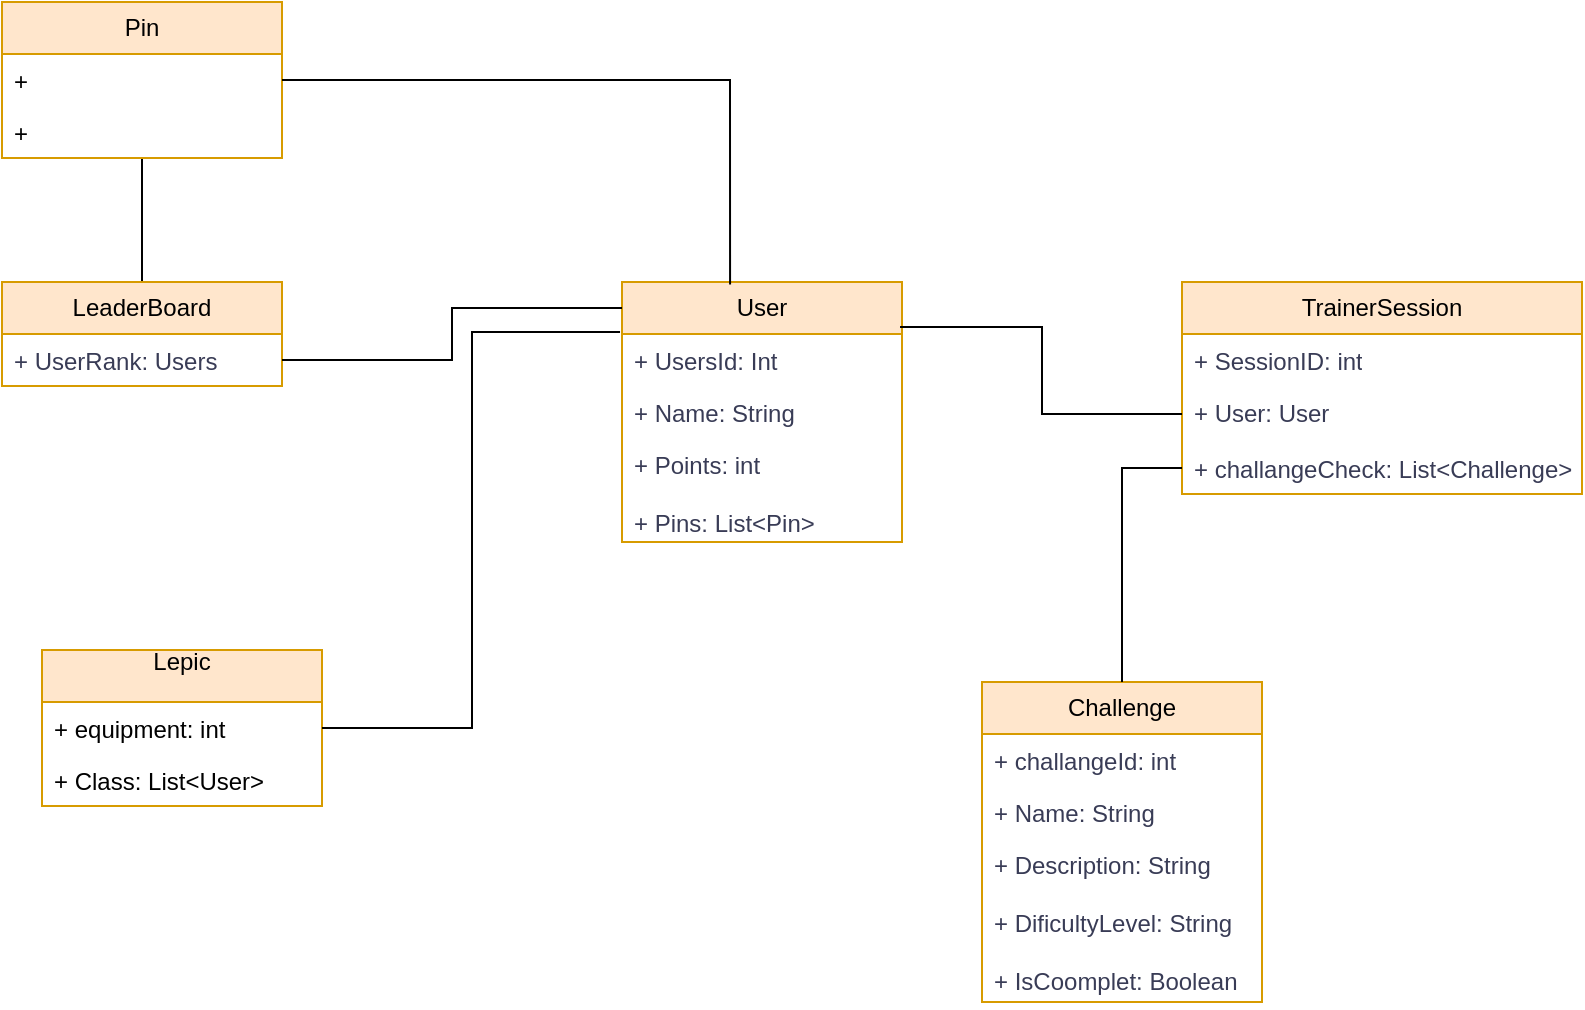 <mxfile version="24.4.8" type="github">
  <diagram id="C5RBs43oDa-KdzZeNtuy" name="Page-1">
    <mxGraphModel dx="3361" dy="4009" grid="1" gridSize="10" guides="1" tooltips="1" connect="1" arrows="1" fold="1" page="1" pageScale="1" pageWidth="827" pageHeight="1169" math="0" shadow="0">
      <root>
        <mxCell id="WIyWlLk6GJQsqaUBKTNV-0" />
        <mxCell id="WIyWlLk6GJQsqaUBKTNV-1" parent="WIyWlLk6GJQsqaUBKTNV-0" />
        <mxCell id="fk5A66dQUuhc27mmWUz8-0" value="User" style="swimlane;fontStyle=0;childLayout=stackLayout;horizontal=1;startSize=26;fillColor=#ffe6cc;horizontalStack=0;resizeParent=1;resizeParentMax=0;resizeLast=0;collapsible=1;marginBottom=0;whiteSpace=wrap;html=1;labelBackgroundColor=none;strokeColor=#d79b00;" parent="WIyWlLk6GJQsqaUBKTNV-1" vertex="1">
          <mxGeometry x="-1580" y="-2310" width="140" height="130" as="geometry" />
        </mxCell>
        <mxCell id="fk5A66dQUuhc27mmWUz8-1" value="+ UsersId: Int" style="text;strokeColor=none;fillColor=none;align=left;verticalAlign=top;spacingLeft=4;spacingRight=4;overflow=hidden;rotatable=0;points=[[0,0.5],[1,0.5]];portConstraint=eastwest;whiteSpace=wrap;html=1;labelBackgroundColor=none;fontColor=#393C56;" parent="fk5A66dQUuhc27mmWUz8-0" vertex="1">
          <mxGeometry y="26" width="140" height="26" as="geometry" />
        </mxCell>
        <mxCell id="fk5A66dQUuhc27mmWUz8-2" value="+ Name: String" style="text;strokeColor=none;fillColor=none;align=left;verticalAlign=top;spacingLeft=4;spacingRight=4;overflow=hidden;rotatable=0;points=[[0,0.5],[1,0.5]];portConstraint=eastwest;whiteSpace=wrap;html=1;labelBackgroundColor=none;fontColor=#393C56;" parent="fk5A66dQUuhc27mmWUz8-0" vertex="1">
          <mxGeometry y="52" width="140" height="26" as="geometry" />
        </mxCell>
        <mxCell id="fk5A66dQUuhc27mmWUz8-3" value="+ Points: int&lt;div&gt;&lt;br&gt;&lt;/div&gt;&lt;div&gt;+ Pins: List&amp;lt;Pin&amp;gt;&lt;div&gt;&lt;br&gt;&lt;/div&gt;&lt;/div&gt;" style="text;strokeColor=none;fillColor=none;align=left;verticalAlign=top;spacingLeft=4;spacingRight=4;overflow=hidden;rotatable=0;points=[[0,0.5],[1,0.5]];portConstraint=eastwest;whiteSpace=wrap;html=1;labelBackgroundColor=none;fontColor=#393C56;" parent="fk5A66dQUuhc27mmWUz8-0" vertex="1">
          <mxGeometry y="78" width="140" height="52" as="geometry" />
        </mxCell>
        <mxCell id="RrUC9_B6qjAz67yPAkb7-14" style="edgeStyle=orthogonalEdgeStyle;rounded=0;orthogonalLoop=1;jettySize=auto;html=1;endArrow=none;endFill=0;" edge="1" parent="WIyWlLk6GJQsqaUBKTNV-1" source="fk5A66dQUuhc27mmWUz8-4" target="RrUC9_B6qjAz67yPAkb7-8">
          <mxGeometry relative="1" as="geometry" />
        </mxCell>
        <mxCell id="fk5A66dQUuhc27mmWUz8-4" value="LeaderBoard" style="swimlane;fontStyle=0;childLayout=stackLayout;horizontal=1;startSize=26;fillColor=#ffe6cc;horizontalStack=0;resizeParent=1;resizeParentMax=0;resizeLast=0;collapsible=1;marginBottom=0;whiteSpace=wrap;html=1;labelBackgroundColor=none;strokeColor=#d79b00;" parent="WIyWlLk6GJQsqaUBKTNV-1" vertex="1">
          <mxGeometry x="-1890" y="-2310" width="140" height="52" as="geometry" />
        </mxCell>
        <mxCell id="fk5A66dQUuhc27mmWUz8-5" value="+ UserRank: Users" style="text;strokeColor=none;fillColor=none;align=left;verticalAlign=top;spacingLeft=4;spacingRight=4;overflow=hidden;rotatable=0;points=[[0,0.5],[1,0.5]];portConstraint=eastwest;whiteSpace=wrap;html=1;labelBackgroundColor=none;fontColor=#393C56;" parent="fk5A66dQUuhc27mmWUz8-4" vertex="1">
          <mxGeometry y="26" width="140" height="26" as="geometry" />
        </mxCell>
        <mxCell id="fk5A66dQUuhc27mmWUz8-8" value="TrainerSession" style="swimlane;fontStyle=0;childLayout=stackLayout;horizontal=1;startSize=26;fillColor=#ffe6cc;horizontalStack=0;resizeParent=1;resizeParentMax=0;resizeLast=0;collapsible=1;marginBottom=0;whiteSpace=wrap;html=1;labelBackgroundColor=none;strokeColor=#d79b00;" parent="WIyWlLk6GJQsqaUBKTNV-1" vertex="1">
          <mxGeometry x="-1300" y="-2310" width="200" height="106" as="geometry" />
        </mxCell>
        <mxCell id="fk5A66dQUuhc27mmWUz8-9" value="+ SessionID: int" style="text;strokeColor=none;fillColor=none;align=left;verticalAlign=top;spacingLeft=4;spacingRight=4;overflow=hidden;rotatable=0;points=[[0,0.5],[1,0.5]];portConstraint=eastwest;whiteSpace=wrap;html=1;labelBackgroundColor=none;fontColor=#393C56;" parent="fk5A66dQUuhc27mmWUz8-8" vertex="1">
          <mxGeometry y="26" width="200" height="26" as="geometry" />
        </mxCell>
        <mxCell id="fk5A66dQUuhc27mmWUz8-10" value="+ User: User" style="text;strokeColor=none;fillColor=none;align=left;verticalAlign=top;spacingLeft=4;spacingRight=4;overflow=hidden;rotatable=0;points=[[0,0.5],[1,0.5]];portConstraint=eastwest;whiteSpace=wrap;html=1;labelBackgroundColor=none;fontColor=#393C56;" parent="fk5A66dQUuhc27mmWUz8-8" vertex="1">
          <mxGeometry y="52" width="200" height="28" as="geometry" />
        </mxCell>
        <mxCell id="fk5A66dQUuhc27mmWUz8-11" value="+ challangeCheck: List&amp;lt;Challenge&amp;gt;" style="text;strokeColor=none;fillColor=none;align=left;verticalAlign=top;spacingLeft=4;spacingRight=4;overflow=hidden;rotatable=0;points=[[0,0.5],[1,0.5]];portConstraint=eastwest;whiteSpace=wrap;html=1;labelBackgroundColor=none;fontColor=#393C56;" parent="fk5A66dQUuhc27mmWUz8-8" vertex="1">
          <mxGeometry y="80" width="200" height="26" as="geometry" />
        </mxCell>
        <mxCell id="fk5A66dQUuhc27mmWUz8-12" value="Challenge" style="swimlane;fontStyle=0;childLayout=stackLayout;horizontal=1;startSize=26;fillColor=#ffe6cc;horizontalStack=0;resizeParent=1;resizeParentMax=0;resizeLast=0;collapsible=1;marginBottom=0;whiteSpace=wrap;html=1;labelBackgroundColor=none;strokeColor=#d79b00;" parent="WIyWlLk6GJQsqaUBKTNV-1" vertex="1">
          <mxGeometry x="-1400" y="-2110" width="140" height="160" as="geometry" />
        </mxCell>
        <mxCell id="fk5A66dQUuhc27mmWUz8-13" value="+ challangeId: int" style="text;strokeColor=none;fillColor=none;align=left;verticalAlign=top;spacingLeft=4;spacingRight=4;overflow=hidden;rotatable=0;points=[[0,0.5],[1,0.5]];portConstraint=eastwest;whiteSpace=wrap;html=1;labelBackgroundColor=none;fontColor=#393C56;" parent="fk5A66dQUuhc27mmWUz8-12" vertex="1">
          <mxGeometry y="26" width="140" height="26" as="geometry" />
        </mxCell>
        <mxCell id="fk5A66dQUuhc27mmWUz8-14" value="+ Name: String" style="text;strokeColor=none;fillColor=none;align=left;verticalAlign=top;spacingLeft=4;spacingRight=4;overflow=hidden;rotatable=0;points=[[0,0.5],[1,0.5]];portConstraint=eastwest;whiteSpace=wrap;html=1;labelBackgroundColor=none;fontColor=#393C56;" parent="fk5A66dQUuhc27mmWUz8-12" vertex="1">
          <mxGeometry y="52" width="140" height="26" as="geometry" />
        </mxCell>
        <mxCell id="fk5A66dQUuhc27mmWUz8-15" value="+ Description: String&lt;div&gt;&lt;br&gt;&lt;/div&gt;&lt;div&gt;+ DificultyLevel: String&lt;br&gt;&lt;/div&gt;&lt;div&gt;&lt;br&gt;&lt;/div&gt;&lt;div&gt;+ IsCoomplet: Boolean&lt;br&gt;&lt;/div&gt;" style="text;strokeColor=none;fillColor=none;align=left;verticalAlign=top;spacingLeft=4;spacingRight=4;overflow=hidden;rotatable=0;points=[[0,0.5],[1,0.5]];portConstraint=eastwest;whiteSpace=wrap;html=1;labelBackgroundColor=none;fontColor=#393C56;" parent="fk5A66dQUuhc27mmWUz8-12" vertex="1">
          <mxGeometry y="78" width="140" height="82" as="geometry" />
        </mxCell>
        <mxCell id="fk5A66dQUuhc27mmWUz8-16" style="edgeStyle=orthogonalEdgeStyle;rounded=0;orthogonalLoop=1;jettySize=auto;html=1;entryX=0.5;entryY=0;entryDx=0;entryDy=0;fontColor=#393C56;endArrow=none;endFill=0;" parent="WIyWlLk6GJQsqaUBKTNV-1" source="fk5A66dQUuhc27mmWUz8-11" target="fk5A66dQUuhc27mmWUz8-12" edge="1">
          <mxGeometry relative="1" as="geometry" />
        </mxCell>
        <mxCell id="fk5A66dQUuhc27mmWUz8-17" style="edgeStyle=orthogonalEdgeStyle;rounded=0;orthogonalLoop=1;jettySize=auto;html=1;entryX=0.993;entryY=0.173;entryDx=0;entryDy=0;entryPerimeter=0;fontColor=#393C56;endArrow=none;endFill=0;" parent="WIyWlLk6GJQsqaUBKTNV-1" source="fk5A66dQUuhc27mmWUz8-10" target="fk5A66dQUuhc27mmWUz8-0" edge="1">
          <mxGeometry relative="1" as="geometry" />
        </mxCell>
        <mxCell id="fk5A66dQUuhc27mmWUz8-18" style="edgeStyle=orthogonalEdgeStyle;rounded=0;orthogonalLoop=1;jettySize=auto;html=1;fontColor=#393C56;endArrow=none;endFill=0;" parent="WIyWlLk6GJQsqaUBKTNV-1" source="fk5A66dQUuhc27mmWUz8-5" edge="1">
          <mxGeometry relative="1" as="geometry">
            <mxPoint x="-1580" y="-2297" as="targetPoint" />
            <Array as="points">
              <mxPoint x="-1665" y="-2271" />
              <mxPoint x="-1665" y="-2297" />
            </Array>
          </mxGeometry>
        </mxCell>
        <mxCell id="RrUC9_B6qjAz67yPAkb7-0" value="Lepic&lt;div&gt;&lt;br&gt;&lt;/div&gt;" style="swimlane;fontStyle=0;childLayout=stackLayout;horizontal=1;startSize=26;fillColor=#ffe6cc;horizontalStack=0;resizeParent=1;resizeParentMax=0;resizeLast=0;collapsible=1;marginBottom=0;whiteSpace=wrap;html=1;strokeColor=#d79b00;" vertex="1" parent="WIyWlLk6GJQsqaUBKTNV-1">
          <mxGeometry x="-1870" y="-2126" width="140" height="78" as="geometry" />
        </mxCell>
        <mxCell id="RrUC9_B6qjAz67yPAkb7-1" value="+ equipment: int" style="text;strokeColor=none;fillColor=none;align=left;verticalAlign=top;spacingLeft=4;spacingRight=4;overflow=hidden;rotatable=0;points=[[0,0.5],[1,0.5]];portConstraint=eastwest;whiteSpace=wrap;html=1;" vertex="1" parent="RrUC9_B6qjAz67yPAkb7-0">
          <mxGeometry y="26" width="140" height="26" as="geometry" />
        </mxCell>
        <mxCell id="RrUC9_B6qjAz67yPAkb7-2" value="+ Class: List&amp;lt;User&amp;gt;" style="text;strokeColor=none;fillColor=none;align=left;verticalAlign=top;spacingLeft=4;spacingRight=4;overflow=hidden;rotatable=0;points=[[0,0.5],[1,0.5]];portConstraint=eastwest;whiteSpace=wrap;html=1;" vertex="1" parent="RrUC9_B6qjAz67yPAkb7-0">
          <mxGeometry y="52" width="140" height="26" as="geometry" />
        </mxCell>
        <mxCell id="RrUC9_B6qjAz67yPAkb7-6" style="edgeStyle=orthogonalEdgeStyle;rounded=0;orthogonalLoop=1;jettySize=auto;html=1;entryX=-0.007;entryY=0.192;entryDx=0;entryDy=0;entryPerimeter=0;endArrow=none;endFill=0;" edge="1" parent="WIyWlLk6GJQsqaUBKTNV-1" source="RrUC9_B6qjAz67yPAkb7-1" target="fk5A66dQUuhc27mmWUz8-0">
          <mxGeometry relative="1" as="geometry" />
        </mxCell>
        <mxCell id="RrUC9_B6qjAz67yPAkb7-8" value="Pin" style="swimlane;fontStyle=0;childLayout=stackLayout;horizontal=1;startSize=26;fillColor=#ffe6cc;horizontalStack=0;resizeParent=1;resizeParentMax=0;resizeLast=0;collapsible=1;marginBottom=0;whiteSpace=wrap;html=1;strokeColor=#d79b00;" vertex="1" parent="WIyWlLk6GJQsqaUBKTNV-1">
          <mxGeometry x="-1890" y="-2450" width="140" height="78" as="geometry" />
        </mxCell>
        <mxCell id="RrUC9_B6qjAz67yPAkb7-9" value="+&amp;nbsp;" style="text;strokeColor=none;fillColor=none;align=left;verticalAlign=top;spacingLeft=4;spacingRight=4;overflow=hidden;rotatable=0;points=[[0,0.5],[1,0.5]];portConstraint=eastwest;whiteSpace=wrap;html=1;" vertex="1" parent="RrUC9_B6qjAz67yPAkb7-8">
          <mxGeometry y="26" width="140" height="26" as="geometry" />
        </mxCell>
        <mxCell id="RrUC9_B6qjAz67yPAkb7-11" value="+" style="text;strokeColor=none;fillColor=none;align=left;verticalAlign=top;spacingLeft=4;spacingRight=4;overflow=hidden;rotatable=0;points=[[0,0.5],[1,0.5]];portConstraint=eastwest;whiteSpace=wrap;html=1;" vertex="1" parent="RrUC9_B6qjAz67yPAkb7-8">
          <mxGeometry y="52" width="140" height="26" as="geometry" />
        </mxCell>
        <mxCell id="RrUC9_B6qjAz67yPAkb7-16" style="edgeStyle=orthogonalEdgeStyle;rounded=0;orthogonalLoop=1;jettySize=auto;html=1;entryX=0.386;entryY=0.01;entryDx=0;entryDy=0;entryPerimeter=0;endArrow=none;endFill=0;" edge="1" parent="WIyWlLk6GJQsqaUBKTNV-1" source="RrUC9_B6qjAz67yPAkb7-9" target="fk5A66dQUuhc27mmWUz8-0">
          <mxGeometry relative="1" as="geometry" />
        </mxCell>
      </root>
    </mxGraphModel>
  </diagram>
</mxfile>
